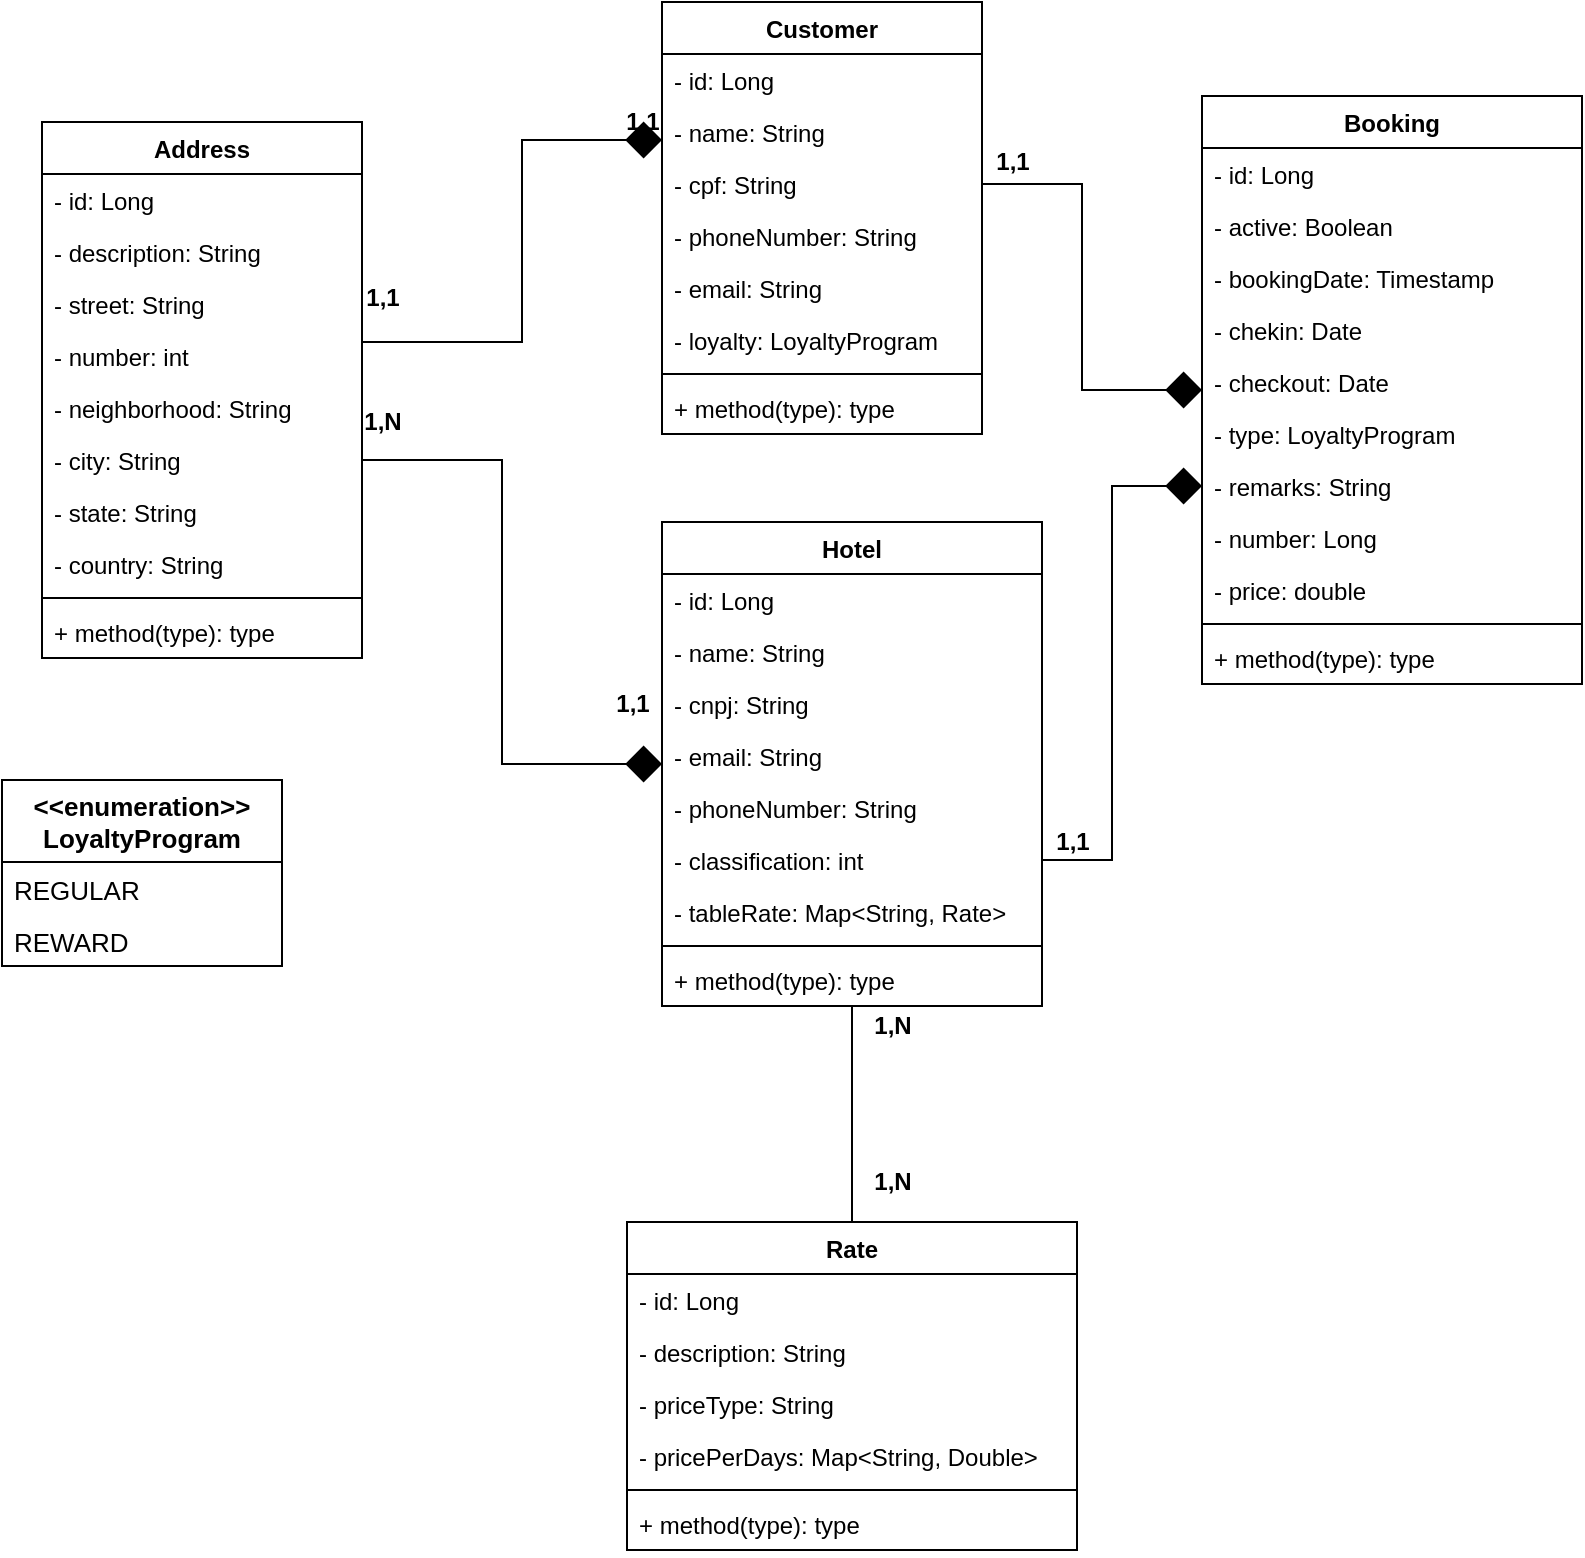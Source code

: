 <mxfile version="15.9.6" type="device"><diagram id="ZMUFo0inegTzpMfF-vQn" name="Page-1"><mxGraphModel dx="1203" dy="994" grid="1" gridSize="10" guides="1" tooltips="1" connect="1" arrows="1" fold="1" page="1" pageScale="1" pageWidth="827" pageHeight="1169" math="0" shadow="0"><root><mxCell id="0"/><mxCell id="1" parent="0"/><mxCell id="NZioY_z-kDjXnmkttPIu-1" value="Hotel" style="swimlane;fontStyle=1;align=center;verticalAlign=top;childLayout=stackLayout;horizontal=1;startSize=26;horizontalStack=0;resizeParent=1;resizeParentMax=0;resizeLast=0;collapsible=1;marginBottom=0;" parent="1" vertex="1"><mxGeometry x="350" y="370" width="190" height="242" as="geometry"><mxRectangle x="360" y="180" width="60" height="26" as="alternateBounds"/></mxGeometry></mxCell><mxCell id="B8LIbSmIzERYVD9V342I-29" value="- id: Long" style="text;strokeColor=none;fillColor=none;align=left;verticalAlign=top;spacingLeft=4;spacingRight=4;overflow=hidden;rotatable=0;points=[[0,0.5],[1,0.5]];portConstraint=eastwest;" parent="NZioY_z-kDjXnmkttPIu-1" vertex="1"><mxGeometry y="26" width="190" height="26" as="geometry"/></mxCell><mxCell id="9o_YtyJAWv4pe2CShEms-33" value="- name: String" style="text;strokeColor=none;fillColor=none;align=left;verticalAlign=top;spacingLeft=4;spacingRight=4;overflow=hidden;rotatable=0;points=[[0,0.5],[1,0.5]];portConstraint=eastwest;" vertex="1" parent="NZioY_z-kDjXnmkttPIu-1"><mxGeometry y="52" width="190" height="26" as="geometry"/></mxCell><mxCell id="B8LIbSmIzERYVD9V342I-8" value="- cnpj: String" style="text;strokeColor=none;fillColor=none;align=left;verticalAlign=top;spacingLeft=4;spacingRight=4;overflow=hidden;rotatable=0;points=[[0,0.5],[1,0.5]];portConstraint=eastwest;" parent="NZioY_z-kDjXnmkttPIu-1" vertex="1"><mxGeometry y="78" width="190" height="26" as="geometry"/></mxCell><mxCell id="9o_YtyJAWv4pe2CShEms-31" value="- email: String" style="text;strokeColor=none;fillColor=none;align=left;verticalAlign=top;spacingLeft=4;spacingRight=4;overflow=hidden;rotatable=0;points=[[0,0.5],[1,0.5]];portConstraint=eastwest;" vertex="1" parent="NZioY_z-kDjXnmkttPIu-1"><mxGeometry y="104" width="190" height="26" as="geometry"/></mxCell><mxCell id="9o_YtyJAWv4pe2CShEms-30" value="- phoneNumber: String" style="text;strokeColor=none;fillColor=none;align=left;verticalAlign=top;spacingLeft=4;spacingRight=4;overflow=hidden;rotatable=0;points=[[0,0.5],[1,0.5]];portConstraint=eastwest;" vertex="1" parent="NZioY_z-kDjXnmkttPIu-1"><mxGeometry y="130" width="190" height="26" as="geometry"/></mxCell><mxCell id="B8LIbSmIzERYVD9V342I-19" value="- classification: int" style="text;strokeColor=none;fillColor=none;align=left;verticalAlign=top;spacingLeft=4;spacingRight=4;overflow=hidden;rotatable=0;points=[[0,0.5],[1,0.5]];portConstraint=eastwest;" parent="NZioY_z-kDjXnmkttPIu-1" vertex="1"><mxGeometry y="156" width="190" height="26" as="geometry"/></mxCell><mxCell id="B8LIbSmIzERYVD9V342I-32" value="- tableRate: Map&lt;String, Rate&gt;" style="text;strokeColor=none;fillColor=none;align=left;verticalAlign=top;spacingLeft=4;spacingRight=4;overflow=hidden;rotatable=0;points=[[0,0.5],[1,0.5]];portConstraint=eastwest;" parent="NZioY_z-kDjXnmkttPIu-1" vertex="1"><mxGeometry y="182" width="190" height="26" as="geometry"/></mxCell><mxCell id="NZioY_z-kDjXnmkttPIu-3" value="" style="line;strokeWidth=1;fillColor=none;align=left;verticalAlign=middle;spacingTop=-1;spacingLeft=3;spacingRight=3;rotatable=0;labelPosition=right;points=[];portConstraint=eastwest;" parent="NZioY_z-kDjXnmkttPIu-1" vertex="1"><mxGeometry y="208" width="190" height="8" as="geometry"/></mxCell><mxCell id="NZioY_z-kDjXnmkttPIu-4" value="+ method(type): type" style="text;strokeColor=none;fillColor=none;align=left;verticalAlign=top;spacingLeft=4;spacingRight=4;overflow=hidden;rotatable=0;points=[[0,0.5],[1,0.5]];portConstraint=eastwest;" parent="NZioY_z-kDjXnmkttPIu-1" vertex="1"><mxGeometry y="216" width="190" height="26" as="geometry"/></mxCell><mxCell id="9o_YtyJAWv4pe2CShEms-17" style="edgeStyle=orthogonalEdgeStyle;rounded=0;orthogonalLoop=1;jettySize=auto;html=1;endArrow=none;endFill=0;" edge="1" parent="1" source="NZioY_z-kDjXnmkttPIu-5" target="NZioY_z-kDjXnmkttPIu-1"><mxGeometry relative="1" as="geometry"/></mxCell><mxCell id="NZioY_z-kDjXnmkttPIu-5" value="Rate" style="swimlane;fontStyle=1;align=center;verticalAlign=top;childLayout=stackLayout;horizontal=1;startSize=26;horizontalStack=0;resizeParent=1;resizeParentMax=0;resizeLast=0;collapsible=1;marginBottom=0;" parent="1" vertex="1"><mxGeometry x="332.5" y="720" width="225" height="164" as="geometry"/></mxCell><mxCell id="B8LIbSmIzERYVD9V342I-30" value="- id: Long" style="text;strokeColor=none;fillColor=none;align=left;verticalAlign=top;spacingLeft=4;spacingRight=4;overflow=hidden;rotatable=0;points=[[0,0.5],[1,0.5]];portConstraint=eastwest;" parent="NZioY_z-kDjXnmkttPIu-5" vertex="1"><mxGeometry y="26" width="225" height="26" as="geometry"/></mxCell><mxCell id="B8LIbSmIzERYVD9V342I-31" value="- description: String" style="text;strokeColor=none;fillColor=none;align=left;verticalAlign=top;spacingLeft=4;spacingRight=4;overflow=hidden;rotatable=0;points=[[0,0.5],[1,0.5]];portConstraint=eastwest;" parent="NZioY_z-kDjXnmkttPIu-5" vertex="1"><mxGeometry y="52" width="225" height="26" as="geometry"/></mxCell><mxCell id="9o_YtyJAWv4pe2CShEms-34" value="- priceType: String" style="text;strokeColor=none;fillColor=none;align=left;verticalAlign=top;spacingLeft=4;spacingRight=4;overflow=hidden;rotatable=0;points=[[0,0.5],[1,0.5]];portConstraint=eastwest;" vertex="1" parent="NZioY_z-kDjXnmkttPIu-5"><mxGeometry y="78" width="225" height="26" as="geometry"/></mxCell><mxCell id="9o_YtyJAWv4pe2CShEms-35" value="- pricePerDays: Map&lt;String, Double&gt;" style="text;strokeColor=none;fillColor=none;align=left;verticalAlign=top;spacingLeft=4;spacingRight=4;overflow=hidden;rotatable=0;points=[[0,0.5],[1,0.5]];portConstraint=eastwest;" vertex="1" parent="NZioY_z-kDjXnmkttPIu-5"><mxGeometry y="104" width="225" height="26" as="geometry"/></mxCell><mxCell id="NZioY_z-kDjXnmkttPIu-7" value="" style="line;strokeWidth=1;fillColor=none;align=left;verticalAlign=middle;spacingTop=-1;spacingLeft=3;spacingRight=3;rotatable=0;labelPosition=right;points=[];portConstraint=eastwest;" parent="NZioY_z-kDjXnmkttPIu-5" vertex="1"><mxGeometry y="130" width="225" height="8" as="geometry"/></mxCell><mxCell id="NZioY_z-kDjXnmkttPIu-8" value="+ method(type): type" style="text;strokeColor=none;fillColor=none;align=left;verticalAlign=top;spacingLeft=4;spacingRight=4;overflow=hidden;rotatable=0;points=[[0,0.5],[1,0.5]];portConstraint=eastwest;" parent="NZioY_z-kDjXnmkttPIu-5" vertex="1"><mxGeometry y="138" width="225" height="26" as="geometry"/></mxCell><mxCell id="NZioY_z-kDjXnmkttPIu-9" value="Customer" style="swimlane;fontStyle=1;align=center;verticalAlign=top;childLayout=stackLayout;horizontal=1;startSize=26;horizontalStack=0;resizeParent=1;resizeParentMax=0;resizeLast=0;collapsible=1;marginBottom=0;" parent="1" vertex="1"><mxGeometry x="350" y="110" width="160" height="216" as="geometry"/></mxCell><mxCell id="B8LIbSmIzERYVD9V342I-28" value="- id: Long" style="text;strokeColor=none;fillColor=none;align=left;verticalAlign=top;spacingLeft=4;spacingRight=4;overflow=hidden;rotatable=0;points=[[0,0.5],[1,0.5]];portConstraint=eastwest;" parent="NZioY_z-kDjXnmkttPIu-9" vertex="1"><mxGeometry y="26" width="160" height="26" as="geometry"/></mxCell><mxCell id="9o_YtyJAWv4pe2CShEms-32" value="- name: String" style="text;strokeColor=none;fillColor=none;align=left;verticalAlign=top;spacingLeft=4;spacingRight=4;overflow=hidden;rotatable=0;points=[[0,0.5],[1,0.5]];portConstraint=eastwest;" vertex="1" parent="NZioY_z-kDjXnmkttPIu-9"><mxGeometry y="52" width="160" height="26" as="geometry"/></mxCell><mxCell id="Vip65JL7IBlDq05CS4aV-4" value="- cpf: String" style="text;strokeColor=none;fillColor=none;align=left;verticalAlign=top;spacingLeft=4;spacingRight=4;overflow=hidden;rotatable=0;points=[[0,0.5],[1,0.5]];portConstraint=eastwest;" parent="NZioY_z-kDjXnmkttPIu-9" vertex="1"><mxGeometry y="78" width="160" height="26" as="geometry"/></mxCell><mxCell id="9o_YtyJAWv4pe2CShEms-29" value="- phoneNumber: String" style="text;strokeColor=none;fillColor=none;align=left;verticalAlign=top;spacingLeft=4;spacingRight=4;overflow=hidden;rotatable=0;points=[[0,0.5],[1,0.5]];portConstraint=eastwest;" vertex="1" parent="NZioY_z-kDjXnmkttPIu-9"><mxGeometry y="104" width="160" height="26" as="geometry"/></mxCell><mxCell id="9o_YtyJAWv4pe2CShEms-28" value="- email: String" style="text;strokeColor=none;fillColor=none;align=left;verticalAlign=top;spacingLeft=4;spacingRight=4;overflow=hidden;rotatable=0;points=[[0,0.5],[1,0.5]];portConstraint=eastwest;" vertex="1" parent="NZioY_z-kDjXnmkttPIu-9"><mxGeometry y="130" width="160" height="26" as="geometry"/></mxCell><mxCell id="B8LIbSmIzERYVD9V342I-24" value="- loyalty: LoyaltyProgram" style="text;strokeColor=none;fillColor=none;align=left;verticalAlign=top;spacingLeft=4;spacingRight=4;overflow=hidden;rotatable=0;points=[[0,0.5],[1,0.5]];portConstraint=eastwest;" parent="NZioY_z-kDjXnmkttPIu-9" vertex="1"><mxGeometry y="156" width="160" height="26" as="geometry"/></mxCell><mxCell id="NZioY_z-kDjXnmkttPIu-11" value="" style="line;strokeWidth=1;fillColor=none;align=left;verticalAlign=middle;spacingTop=-1;spacingLeft=3;spacingRight=3;rotatable=0;labelPosition=right;points=[];portConstraint=eastwest;" parent="NZioY_z-kDjXnmkttPIu-9" vertex="1"><mxGeometry y="182" width="160" height="8" as="geometry"/></mxCell><mxCell id="NZioY_z-kDjXnmkttPIu-12" value="+ method(type): type" style="text;strokeColor=none;fillColor=none;align=left;verticalAlign=top;spacingLeft=4;spacingRight=4;overflow=hidden;rotatable=0;points=[[0,0.5],[1,0.5]];portConstraint=eastwest;" parent="NZioY_z-kDjXnmkttPIu-9" vertex="1"><mxGeometry y="190" width="160" height="26" as="geometry"/></mxCell><mxCell id="9o_YtyJAWv4pe2CShEms-20" style="edgeStyle=orthogonalEdgeStyle;rounded=0;orthogonalLoop=1;jettySize=auto;html=1;startArrow=none;startFill=0;endArrow=diamond;endFill=1;startSize=16;endSize=16;" edge="1" parent="1" source="NZioY_z-kDjXnmkttPIu-19" target="NZioY_z-kDjXnmkttPIu-9"><mxGeometry relative="1" as="geometry"><Array as="points"><mxPoint x="280" y="280"/><mxPoint x="280" y="179"/></Array></mxGeometry></mxCell><mxCell id="NZioY_z-kDjXnmkttPIu-19" value="Address" style="swimlane;fontStyle=1;align=center;verticalAlign=top;childLayout=stackLayout;horizontal=1;startSize=26;horizontalStack=0;resizeParent=1;resizeParentMax=0;resizeLast=0;collapsible=1;marginBottom=0;" parent="1" vertex="1"><mxGeometry x="40" y="170" width="160" height="268" as="geometry"/></mxCell><mxCell id="Vip65JL7IBlDq05CS4aV-6" value="- id: Long" style="text;strokeColor=none;fillColor=none;align=left;verticalAlign=top;spacingLeft=4;spacingRight=4;overflow=hidden;rotatable=0;points=[[0,0.5],[1,0.5]];portConstraint=eastwest;" parent="NZioY_z-kDjXnmkttPIu-19" vertex="1"><mxGeometry y="26" width="160" height="26" as="geometry"/></mxCell><mxCell id="Vip65JL7IBlDq05CS4aV-7" value="- description: String" style="text;strokeColor=none;fillColor=none;align=left;verticalAlign=top;spacingLeft=4;spacingRight=4;overflow=hidden;rotatable=0;points=[[0,0.5],[1,0.5]];portConstraint=eastwest;" parent="NZioY_z-kDjXnmkttPIu-19" vertex="1"><mxGeometry y="52" width="160" height="26" as="geometry"/></mxCell><mxCell id="B8LIbSmIzERYVD9V342I-10" value="- street: String" style="text;strokeColor=none;fillColor=none;align=left;verticalAlign=top;spacingLeft=4;spacingRight=4;overflow=hidden;rotatable=0;points=[[0,0.5],[1,0.5]];portConstraint=eastwest;" parent="NZioY_z-kDjXnmkttPIu-19" vertex="1"><mxGeometry y="78" width="160" height="26" as="geometry"/></mxCell><mxCell id="B8LIbSmIzERYVD9V342I-11" value="- number: int" style="text;strokeColor=none;fillColor=none;align=left;verticalAlign=top;spacingLeft=4;spacingRight=4;overflow=hidden;rotatable=0;points=[[0,0.5],[1,0.5]];portConstraint=eastwest;" parent="NZioY_z-kDjXnmkttPIu-19" vertex="1"><mxGeometry y="104" width="160" height="26" as="geometry"/></mxCell><mxCell id="B8LIbSmIzERYVD9V342I-12" value="- neighborhood: String" style="text;strokeColor=none;fillColor=none;align=left;verticalAlign=top;spacingLeft=4;spacingRight=4;overflow=hidden;rotatable=0;points=[[0,0.5],[1,0.5]];portConstraint=eastwest;" parent="NZioY_z-kDjXnmkttPIu-19" vertex="1"><mxGeometry y="130" width="160" height="26" as="geometry"/></mxCell><mxCell id="B8LIbSmIzERYVD9V342I-13" value="- city: String" style="text;strokeColor=none;fillColor=none;align=left;verticalAlign=top;spacingLeft=4;spacingRight=4;overflow=hidden;rotatable=0;points=[[0,0.5],[1,0.5]];portConstraint=eastwest;" parent="NZioY_z-kDjXnmkttPIu-19" vertex="1"><mxGeometry y="156" width="160" height="26" as="geometry"/></mxCell><mxCell id="B8LIbSmIzERYVD9V342I-14" value="- state: String" style="text;strokeColor=none;fillColor=none;align=left;verticalAlign=top;spacingLeft=4;spacingRight=4;overflow=hidden;rotatable=0;points=[[0,0.5],[1,0.5]];portConstraint=eastwest;" parent="NZioY_z-kDjXnmkttPIu-19" vertex="1"><mxGeometry y="182" width="160" height="26" as="geometry"/></mxCell><mxCell id="B8LIbSmIzERYVD9V342I-15" value="- country: String" style="text;strokeColor=none;fillColor=none;align=left;verticalAlign=top;spacingLeft=4;spacingRight=4;overflow=hidden;rotatable=0;points=[[0,0.5],[1,0.5]];portConstraint=eastwest;" parent="NZioY_z-kDjXnmkttPIu-19" vertex="1"><mxGeometry y="208" width="160" height="26" as="geometry"/></mxCell><mxCell id="NZioY_z-kDjXnmkttPIu-21" value="" style="line;strokeWidth=1;fillColor=none;align=left;verticalAlign=middle;spacingTop=-1;spacingLeft=3;spacingRight=3;rotatable=0;labelPosition=right;points=[];portConstraint=eastwest;" parent="NZioY_z-kDjXnmkttPIu-19" vertex="1"><mxGeometry y="234" width="160" height="8" as="geometry"/></mxCell><mxCell id="NZioY_z-kDjXnmkttPIu-22" value="+ method(type): type" style="text;strokeColor=none;fillColor=none;align=left;verticalAlign=top;spacingLeft=4;spacingRight=4;overflow=hidden;rotatable=0;points=[[0,0.5],[1,0.5]];portConstraint=eastwest;" parent="NZioY_z-kDjXnmkttPIu-19" vertex="1"><mxGeometry y="242" width="160" height="26" as="geometry"/></mxCell><mxCell id="B8LIbSmIzERYVD9V342I-20" value="&lt;&lt;enumeration&gt;&gt;&#10;LoyaltyProgram" style="swimlane;fontStyle=1;childLayout=stackLayout;horizontal=1;startSize=41;fillColor=none;horizontalStack=0;resizeParent=1;resizeParentMax=0;resizeLast=0;collapsible=1;marginBottom=0;fontSize=13;" parent="1" vertex="1"><mxGeometry x="20" y="499" width="140" height="93" as="geometry"/></mxCell><mxCell id="B8LIbSmIzERYVD9V342I-22" value="REGULAR" style="text;strokeColor=none;fillColor=none;align=left;verticalAlign=top;spacingLeft=4;spacingRight=4;overflow=hidden;rotatable=0;points=[[0,0.5],[1,0.5]];portConstraint=eastwest;fontSize=13;" parent="B8LIbSmIzERYVD9V342I-20" vertex="1"><mxGeometry y="41" width="140" height="26" as="geometry"/></mxCell><mxCell id="B8LIbSmIzERYVD9V342I-23" value="REWARD" style="text;strokeColor=none;fillColor=none;align=left;verticalAlign=top;spacingLeft=4;spacingRight=4;overflow=hidden;rotatable=0;points=[[0,0.5],[1,0.5]];portConstraint=eastwest;fontSize=13;" parent="B8LIbSmIzERYVD9V342I-20" vertex="1"><mxGeometry y="67" width="140" height="26" as="geometry"/></mxCell><mxCell id="9o_YtyJAWv4pe2CShEms-1" value="Booking" style="swimlane;fontStyle=1;align=center;verticalAlign=top;childLayout=stackLayout;horizontal=1;startSize=26;horizontalStack=0;resizeParent=1;resizeParentMax=0;resizeLast=0;collapsible=1;marginBottom=0;" vertex="1" parent="1"><mxGeometry x="620" y="157" width="190" height="294" as="geometry"><mxRectangle x="360" y="180" width="60" height="26" as="alternateBounds"/></mxGeometry></mxCell><mxCell id="9o_YtyJAWv4pe2CShEms-2" value="- id: Long" style="text;strokeColor=none;fillColor=none;align=left;verticalAlign=top;spacingLeft=4;spacingRight=4;overflow=hidden;rotatable=0;points=[[0,0.5],[1,0.5]];portConstraint=eastwest;" vertex="1" parent="9o_YtyJAWv4pe2CShEms-1"><mxGeometry y="26" width="190" height="26" as="geometry"/></mxCell><mxCell id="9o_YtyJAWv4pe2CShEms-3" value="- active: Boolean" style="text;strokeColor=none;fillColor=none;align=left;verticalAlign=top;spacingLeft=4;spacingRight=4;overflow=hidden;rotatable=0;points=[[0,0.5],[1,0.5]];portConstraint=eastwest;" vertex="1" parent="9o_YtyJAWv4pe2CShEms-1"><mxGeometry y="52" width="190" height="26" as="geometry"/></mxCell><mxCell id="9o_YtyJAWv4pe2CShEms-4" value="- bookingDate: Timestamp" style="text;strokeColor=none;fillColor=none;align=left;verticalAlign=top;spacingLeft=4;spacingRight=4;overflow=hidden;rotatable=0;points=[[0,0.5],[1,0.5]];portConstraint=eastwest;" vertex="1" parent="9o_YtyJAWv4pe2CShEms-1"><mxGeometry y="78" width="190" height="26" as="geometry"/></mxCell><mxCell id="9o_YtyJAWv4pe2CShEms-8" value="- chekin: Date" style="text;strokeColor=none;fillColor=none;align=left;verticalAlign=top;spacingLeft=4;spacingRight=4;overflow=hidden;rotatable=0;points=[[0,0.5],[1,0.5]];portConstraint=eastwest;" vertex="1" parent="9o_YtyJAWv4pe2CShEms-1"><mxGeometry y="104" width="190" height="26" as="geometry"/></mxCell><mxCell id="9o_YtyJAWv4pe2CShEms-9" value="- checkout: Date" style="text;strokeColor=none;fillColor=none;align=left;verticalAlign=top;spacingLeft=4;spacingRight=4;overflow=hidden;rotatable=0;points=[[0,0.5],[1,0.5]];portConstraint=eastwest;" vertex="1" parent="9o_YtyJAWv4pe2CShEms-1"><mxGeometry y="130" width="190" height="26" as="geometry"/></mxCell><mxCell id="9o_YtyJAWv4pe2CShEms-10" value="- type: LoyaltyProgram" style="text;strokeColor=none;fillColor=none;align=left;verticalAlign=top;spacingLeft=4;spacingRight=4;overflow=hidden;rotatable=0;points=[[0,0.5],[1,0.5]];portConstraint=eastwest;" vertex="1" parent="9o_YtyJAWv4pe2CShEms-1"><mxGeometry y="156" width="190" height="26" as="geometry"/></mxCell><mxCell id="9o_YtyJAWv4pe2CShEms-11" value="- remarks: String" style="text;strokeColor=none;fillColor=none;align=left;verticalAlign=top;spacingLeft=4;spacingRight=4;overflow=hidden;rotatable=0;points=[[0,0.5],[1,0.5]];portConstraint=eastwest;" vertex="1" parent="9o_YtyJAWv4pe2CShEms-1"><mxGeometry y="182" width="190" height="26" as="geometry"/></mxCell><mxCell id="9o_YtyJAWv4pe2CShEms-12" value="- number: Long" style="text;strokeColor=none;fillColor=none;align=left;verticalAlign=top;spacingLeft=4;spacingRight=4;overflow=hidden;rotatable=0;points=[[0,0.5],[1,0.5]];portConstraint=eastwest;" vertex="1" parent="9o_YtyJAWv4pe2CShEms-1"><mxGeometry y="208" width="190" height="26" as="geometry"/></mxCell><mxCell id="9o_YtyJAWv4pe2CShEms-13" value="- price: double" style="text;strokeColor=none;fillColor=none;align=left;verticalAlign=top;spacingLeft=4;spacingRight=4;overflow=hidden;rotatable=0;points=[[0,0.5],[1,0.5]];portConstraint=eastwest;" vertex="1" parent="9o_YtyJAWv4pe2CShEms-1"><mxGeometry y="234" width="190" height="26" as="geometry"/></mxCell><mxCell id="9o_YtyJAWv4pe2CShEms-6" value="" style="line;strokeWidth=1;fillColor=none;align=left;verticalAlign=middle;spacingTop=-1;spacingLeft=3;spacingRight=3;rotatable=0;labelPosition=right;points=[];portConstraint=eastwest;" vertex="1" parent="9o_YtyJAWv4pe2CShEms-1"><mxGeometry y="260" width="190" height="8" as="geometry"/></mxCell><mxCell id="9o_YtyJAWv4pe2CShEms-7" value="+ method(type): type" style="text;strokeColor=none;fillColor=none;align=left;verticalAlign=top;spacingLeft=4;spacingRight=4;overflow=hidden;rotatable=0;points=[[0,0.5],[1,0.5]];portConstraint=eastwest;" vertex="1" parent="9o_YtyJAWv4pe2CShEms-1"><mxGeometry y="268" width="190" height="26" as="geometry"/></mxCell><mxCell id="9o_YtyJAWv4pe2CShEms-14" style="edgeStyle=orthogonalEdgeStyle;rounded=0;orthogonalLoop=1;jettySize=auto;html=1;exitX=1;exitY=0.5;exitDx=0;exitDy=0;endArrow=diamond;endFill=1;startArrow=none;startFill=0;endSize=16;startSize=16;" edge="1" parent="1" source="Vip65JL7IBlDq05CS4aV-4" target="9o_YtyJAWv4pe2CShEms-1"><mxGeometry relative="1" as="geometry"/></mxCell><mxCell id="9o_YtyJAWv4pe2CShEms-15" style="edgeStyle=orthogonalEdgeStyle;rounded=0;orthogonalLoop=1;jettySize=auto;html=1;exitX=1;exitY=0.5;exitDx=0;exitDy=0;entryX=0;entryY=0.5;entryDx=0;entryDy=0;endArrow=diamond;endFill=1;endSize=16;startArrow=none;startFill=0;startSize=16;" edge="1" parent="1" source="B8LIbSmIzERYVD9V342I-13" target="NZioY_z-kDjXnmkttPIu-1"><mxGeometry relative="1" as="geometry"/></mxCell><mxCell id="9o_YtyJAWv4pe2CShEms-16" style="edgeStyle=orthogonalEdgeStyle;rounded=0;orthogonalLoop=1;jettySize=auto;html=1;exitX=1;exitY=0.5;exitDx=0;exitDy=0;entryX=0;entryY=0.5;entryDx=0;entryDy=0;startArrow=none;startFill=0;startSize=16;endArrow=diamond;endFill=1;endSize=16;" edge="1" parent="1" source="B8LIbSmIzERYVD9V342I-19" target="9o_YtyJAWv4pe2CShEms-11"><mxGeometry relative="1" as="geometry"/></mxCell><mxCell id="9o_YtyJAWv4pe2CShEms-18" value="&lt;b&gt;1,N&lt;/b&gt;" style="text;html=1;align=center;verticalAlign=middle;resizable=0;points=[];autosize=1;strokeColor=none;fillColor=none;" vertex="1" parent="1"><mxGeometry x="450" y="612" width="30" height="20" as="geometry"/></mxCell><mxCell id="9o_YtyJAWv4pe2CShEms-19" value="&lt;b&gt;1,N&lt;/b&gt;" style="text;html=1;align=center;verticalAlign=middle;resizable=0;points=[];autosize=1;strokeColor=none;fillColor=none;" vertex="1" parent="1"><mxGeometry x="450" y="690" width="30" height="20" as="geometry"/></mxCell><mxCell id="9o_YtyJAWv4pe2CShEms-21" value="&lt;b&gt;1,1&lt;/b&gt;" style="text;html=1;align=center;verticalAlign=middle;resizable=0;points=[];autosize=1;strokeColor=none;fillColor=none;" vertex="1" parent="1"><mxGeometry x="325" y="160" width="30" height="20" as="geometry"/></mxCell><mxCell id="9o_YtyJAWv4pe2CShEms-22" value="&lt;b&gt;1,1&lt;/b&gt;" style="text;html=1;align=center;verticalAlign=middle;resizable=0;points=[];autosize=1;strokeColor=none;fillColor=none;" vertex="1" parent="1"><mxGeometry x="195" y="248" width="30" height="20" as="geometry"/></mxCell><mxCell id="9o_YtyJAWv4pe2CShEms-23" value="&lt;b&gt;1,1&lt;/b&gt;" style="text;html=1;align=center;verticalAlign=middle;resizable=0;points=[];autosize=1;strokeColor=none;fillColor=none;" vertex="1" parent="1"><mxGeometry x="320" y="451" width="30" height="20" as="geometry"/></mxCell><mxCell id="9o_YtyJAWv4pe2CShEms-24" value="&lt;b&gt;1,N&lt;/b&gt;" style="text;html=1;align=center;verticalAlign=middle;resizable=0;points=[];autosize=1;strokeColor=none;fillColor=none;" vertex="1" parent="1"><mxGeometry x="195" y="310" width="30" height="20" as="geometry"/></mxCell><mxCell id="9o_YtyJAWv4pe2CShEms-26" value="&lt;b&gt;1,1&lt;/b&gt;" style="text;html=1;align=center;verticalAlign=middle;resizable=0;points=[];autosize=1;strokeColor=none;fillColor=none;" vertex="1" parent="1"><mxGeometry x="510" y="180" width="30" height="20" as="geometry"/></mxCell><mxCell id="9o_YtyJAWv4pe2CShEms-27" value="&lt;b&gt;1,1&lt;/b&gt;" style="text;html=1;align=center;verticalAlign=middle;resizable=0;points=[];autosize=1;strokeColor=none;fillColor=none;" vertex="1" parent="1"><mxGeometry x="540" y="520" width="30" height="20" as="geometry"/></mxCell></root></mxGraphModel></diagram></mxfile>